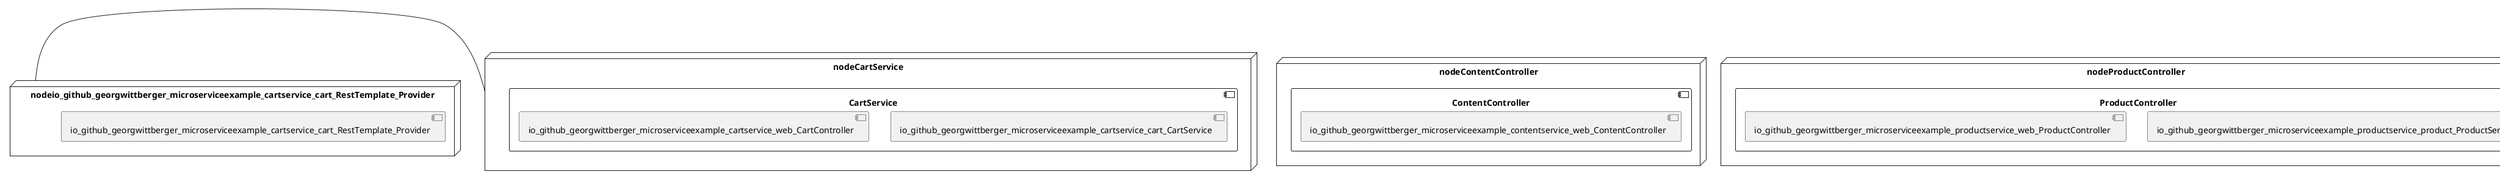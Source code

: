 @startuml
skinparam fixCircleLabelOverlapping true
skinparam componentStyle uml2
node nodeCartService {
component CartService {
[io_github_georgwittberger_microserviceexample_cartservice_cart_CartService] [[georgwittberger-apache-spring-boot-microservice-example.system#_DUYaJsFwEe6Gp6Au3mCLTQ]]
[io_github_georgwittberger_microserviceexample_cartservice_web_CartController] [[georgwittberger-apache-spring-boot-microservice-example.system#_DUYaJsFwEe6Gp6Au3mCLTQ]]
}
}
node nodeContentController {
component ContentController {
[io_github_georgwittberger_microserviceexample_contentservice_web_ContentController] [[georgwittberger-apache-spring-boot-microservice-example.system#_DUYaJsFwEe6Gp6Au3mCLTQ]]
}
}
node nodeProductController {
component ProductController {
[io_github_georgwittberger_microserviceexample_productservice_product_ProductService] [[georgwittberger-apache-spring-boot-microservice-example.system#_DUYaJsFwEe6Gp6Au3mCLTQ]]
[io_github_georgwittberger_microserviceexample_productservice_web_ProductController] [[georgwittberger-apache-spring-boot-microservice-example.system#_DUYaJsFwEe6Gp6Au3mCLTQ]]
}
}
node nodeio_github_georgwittberger_microserviceexample_cartservice_cart_RestTemplate_Provider {
[io_github_georgwittberger_microserviceexample_cartservice_cart_RestTemplate_Provider] [[georgwittberger-apache-spring-boot-microservice-example.system#_DUYaJsFwEe6Gp6Au3mCLTQ]]
}
[nodeio_github_georgwittberger_microserviceexample_cartservice_cart_RestTemplate_Provider] - [nodeCartService]

@enduml
